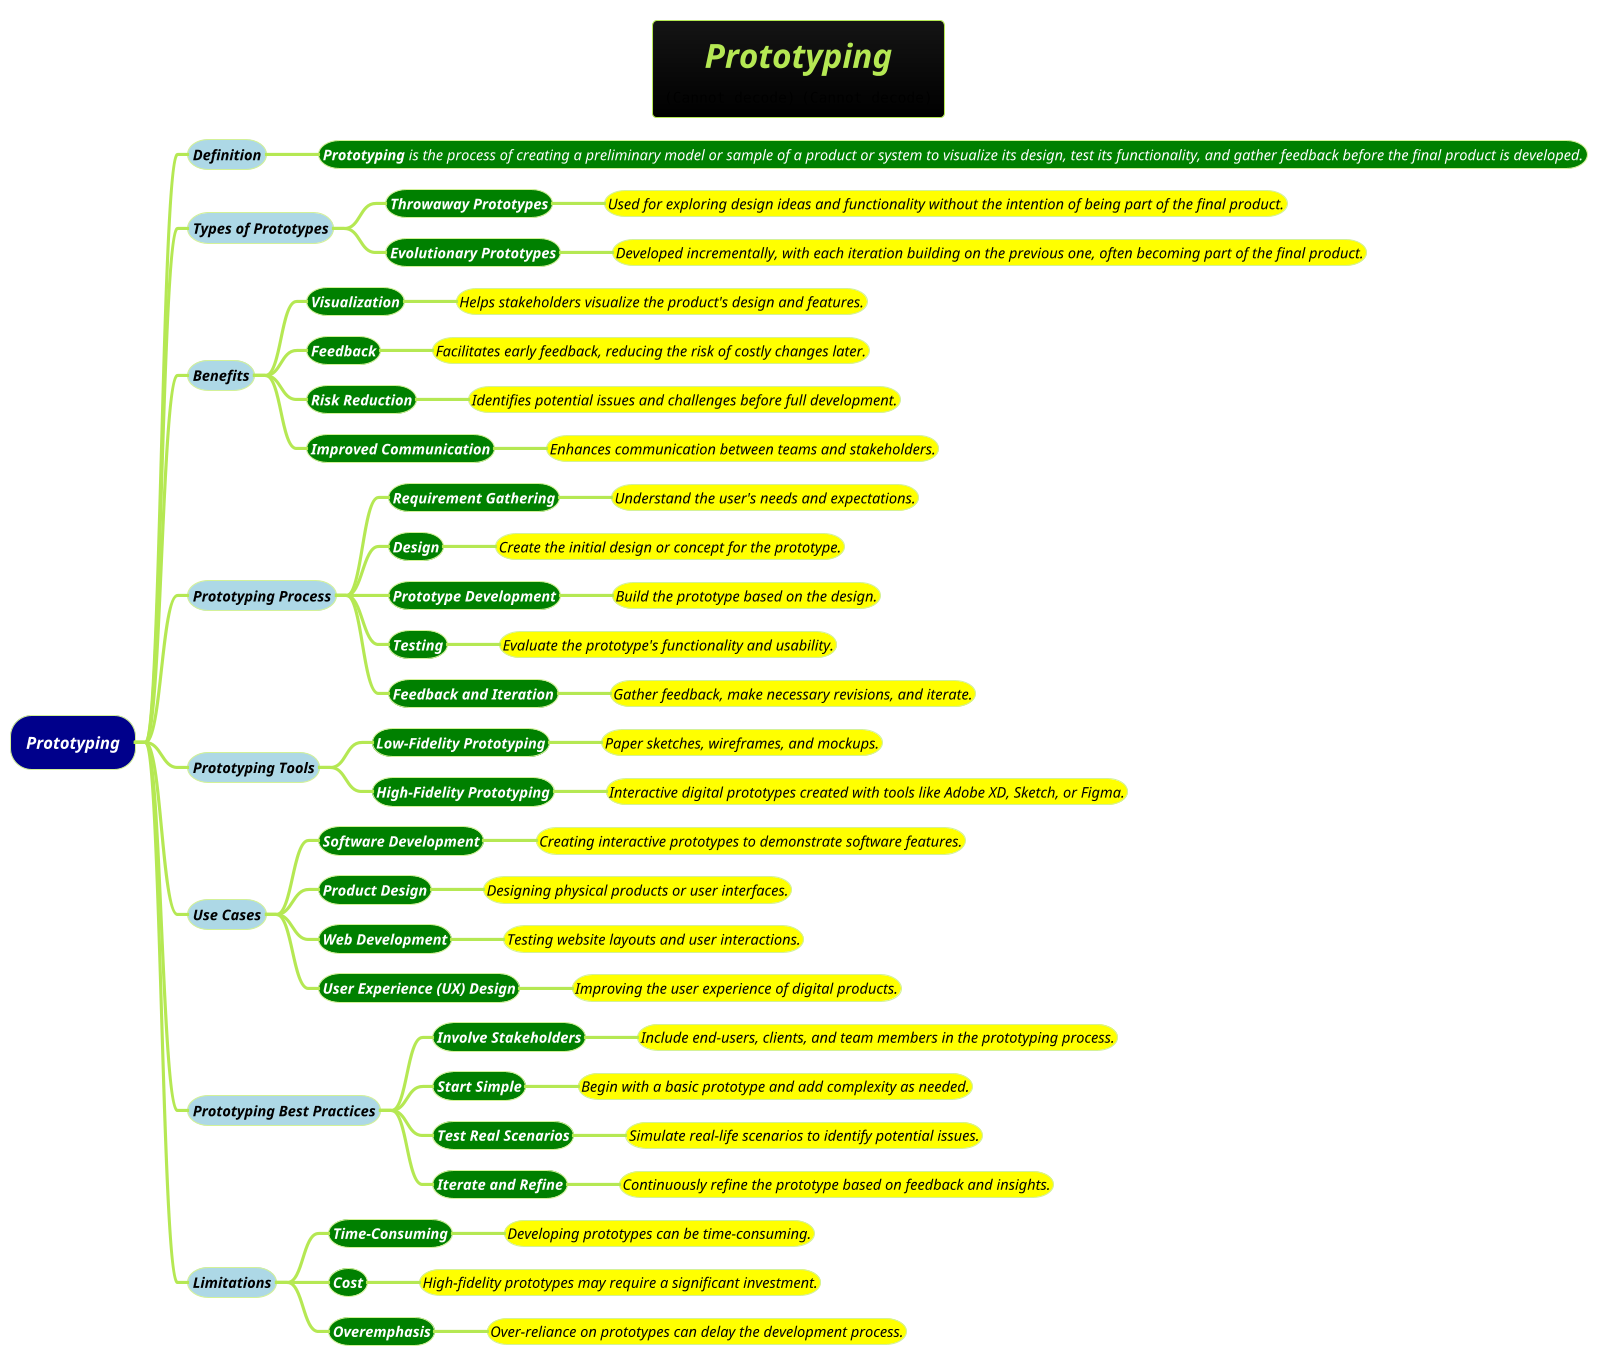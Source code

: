 @startmindmap
title =<i><b>Prototyping\n<img:images/img.png> <img:images/img_1.png>
!theme hacker

*[#darkblue] <color:white><i>Prototyping
**[#lightblue] <i><color #black><size:14>Definition
***[#green] <i><color #white><size:14>**Prototyping** is the process of creating a preliminary model or sample of a product or system to visualize its design, test its functionality, and gather feedback before the final product is developed.

**[#lightblue] <i><color #black><size:14>Types of Prototypes
***[#green] <i><color #white><size:14><b>Throwaway Prototypes
****[#yellow] <i><color #black><size:14>Used for exploring design ideas and functionality without the intention of being part of the final product.
***[#green] <i><color #white><size:14><b>Evolutionary Prototypes
****[#yellow] <i><color #black><size:14>Developed incrementally, with each iteration building on the previous one, often becoming part of the final product.

**[#lightblue] <i><color #black><size:14>Benefits
***[#green] <i><color #white><size:14><b>Visualization
****[#yellow] <i><color #black><size:14>Helps stakeholders visualize the product's design and features.
***[#green] <i><color #white><size:14><b>Feedback
****[#yellow] <i><color #black><size:14>Facilitates early feedback, reducing the risk of costly changes later.
***[#green] <i><color #white><size:14><b>Risk Reduction
****[#yellow] <i><color #black><size:14>Identifies potential issues and challenges before full development.
***[#green] <i><color #white><size:14><b>Improved Communication
****[#yellow] <i><color #black><size:14>Enhances communication between teams and stakeholders.

**[#lightblue] <i><color #black><size:14>Prototyping Process
***[#green] <i><color #white><size:14><b>Requirement Gathering
****[#yellow] <i><color #black><size:14>Understand the user's needs and expectations.
***[#green] <i><color #white><size:14><b>Design
****[#yellow] <i><color #black><size:14>Create the initial design or concept for the prototype.
***[#green] <i><color #white><size:14><b>Prototype Development
****[#yellow] <i><color #black><size:14>Build the prototype based on the design.
***[#green] <i><color #white><size:14><b>Testing
****[#yellow] <i><color #black><size:14>Evaluate the prototype's functionality and usability.
***[#green] <i><color #white><size:14><b>Feedback and Iteration
****[#yellow] <i><color #black><size:14>Gather feedback, make necessary revisions, and iterate.

**[#lightblue] <i><color #black><size:14>Prototyping Tools
***[#green] <i><color #white><size:14><b>Low-Fidelity Prototyping
****[#yellow] <i><color #black><size:14>Paper sketches, wireframes, and mockups.
***[#green] <i><color #white><size:14><b>High-Fidelity Prototyping
****[#yellow] <i><color #black><size:14>Interactive digital prototypes created with tools like Adobe XD, Sketch, or Figma.

**[#lightblue] <i><color #black><size:14>Use Cases
***[#green] <i><color #white><size:14><b>Software Development
****[#yellow] <i><color #black><size:14>Creating interactive prototypes to demonstrate software features.
***[#green] <i><color #white><size:14><b>Product Design
****[#yellow] <i><color #black><size:14>Designing physical products or user interfaces.
***[#green] <i><color #white><size:14><b>Web Development
****[#yellow] <i><color #black><size:14>Testing website layouts and user interactions.
***[#green] <i><color #white><size:14><b>User Experience (UX) Design
****[#yellow] <i><color #black><size:14>Improving the user experience of digital products.

**[#lightblue] <i><color #black><size:14>Prototyping Best Practices
***[#green] <i><color #white><size:14><b>Involve Stakeholders
****[#yellow] <i><color #black><size:14>Include end-users, clients, and team members in the prototyping process.
***[#green] <i><color #white><size:14><b>Start Simple
****[#yellow] <i><color #black><size:14>Begin with a basic prototype and add complexity as needed.
***[#green] <i><color #white><size:14><b>Test Real Scenarios
****[#yellow] <i><color #black><size:14>Simulate real-life scenarios to identify potential issues.
***[#green] <i><color #white><size:14><b>Iterate and Refine
****[#yellow] <i><color #black><size:14>Continuously refine the prototype based on feedback and insights.

**[#lightblue] <i><color #black><size:14>Limitations
***[#green] <i><color #white><size:14><b>Time-Consuming
****[#yellow] <i><color #black><size:14>Developing prototypes can be time-consuming.
***[#green] <i><color #white><size:14><b>Cost
****[#yellow] <i><color #black><size:14>High-fidelity prototypes may require a significant investment.
***[#green] <i><color #white><size:14><b>Overemphasis
****[#yellow] <i><color #black><size:14>Over-reliance on prototypes can delay the development process.

@endmindmap
